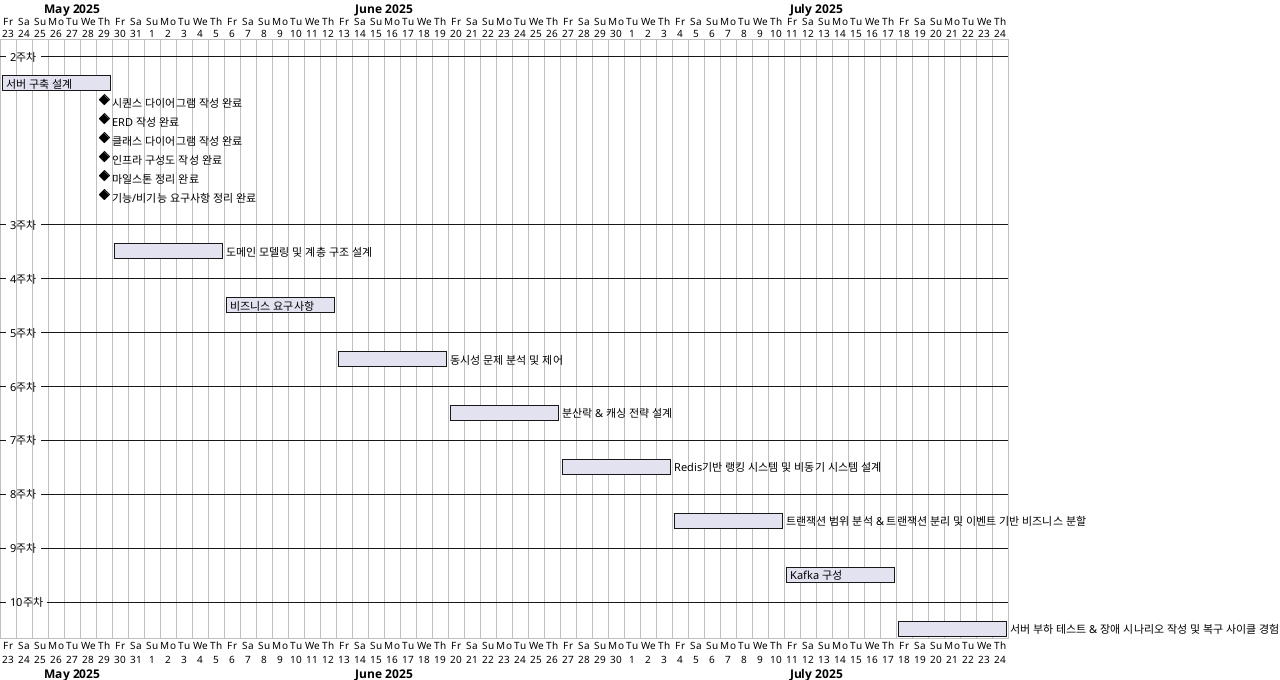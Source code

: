 @startgantt

-- 2주차 --
Project starts 2025-05-23
' 2주차 주요 마일스톤
[서버 구축 설계] starts 2025-05-23 and ends 2025-05-29
[시퀀스 다이어그램 작성 완료] happens 2025-05-29
[ERD 작성 완료] happens 2025-05-29
[클래스 다이어그램 작성 완료] happens 2025-05-29
[인프라 구성도 작성 완료] happens 2025-05-29
[마일스톤 정리 완료] happens 2025-05-29
[기능/비기능 요구사항 정리 완료] happens 2025-05-29

-- 3주차 --
' 3주차 주요 마일스톤
[도메인 모델링 및 계층 구조 설계] starts 2025-05-30 and ends 2025-06-05

-- 4주차 --
' 4주차 주요 마일스톤
[비즈니스 요구사항] starts 2025-06-06 and ends 2025-06-12

-- 5주차 --
' 5주차 주요 마일스톤
[동시성 문제 분석 및 제어] starts 2025-06-13 and ends 2025-06-19

-- 6주차 --
' 6주차 주요 마일스톤
[분산락 & 캐싱 전략 설계] starts 2025-06-20 and ends 2025-06-26

-- 7주차 --
' 7주차 주요 마일스톤
[Redis기반 랭킹 시스템 및 비동기 시스템 설계] starts 2025-06-27 and ends 2025-07-03


-- 8주차 --
' 8주차 주요 마일스톤
[트랜잭션 범위 분석 & 트랜잭션 분리 및 이벤트 기반 비즈니스 분할] starts 2025-07-04 and ends 2025-07-10


-- 9주차 --
' 9주차 주요 마일스톤
[Kafka 구성] starts 2025-07-11 and ends 2025-07-17

-- 10주차 --
' 10주차 주요 마일스톤
[서버 부하 테스트 & 장애 시나리오 작성 및 복구 사이클 경험] starts 2025-07-18 and ends 2025-07-24

@endgantt
